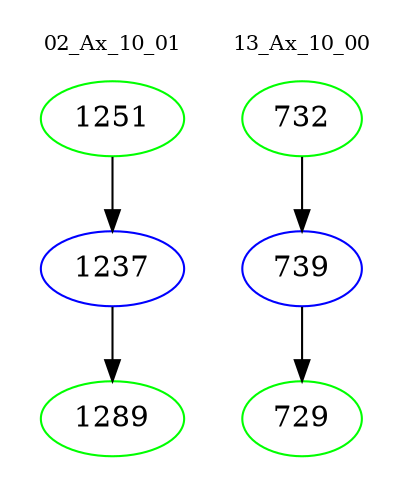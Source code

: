 digraph{
subgraph cluster_0 {
color = white
label = "02_Ax_10_01";
fontsize=10;
T0_1251 [label="1251", color="green"]
T0_1251 -> T0_1237 [color="black"]
T0_1237 [label="1237", color="blue"]
T0_1237 -> T0_1289 [color="black"]
T0_1289 [label="1289", color="green"]
}
subgraph cluster_1 {
color = white
label = "13_Ax_10_00";
fontsize=10;
T1_732 [label="732", color="green"]
T1_732 -> T1_739 [color="black"]
T1_739 [label="739", color="blue"]
T1_739 -> T1_729 [color="black"]
T1_729 [label="729", color="green"]
}
}
